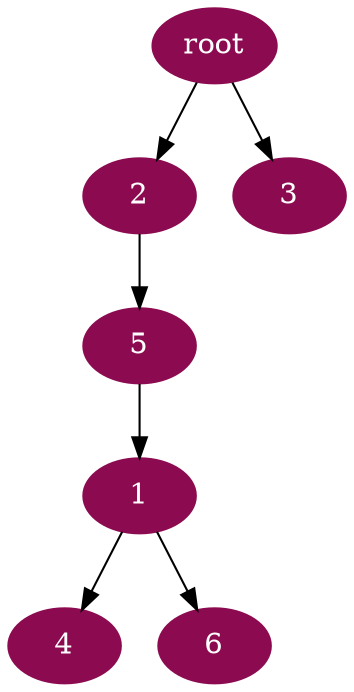 digraph G {
node [color=deeppink4, style=filled, fontcolor=white];
5 -> 1;
"root" -> 2;
"root" -> 3;
1 -> 4;
2 -> 5;
1 -> 6;
}
